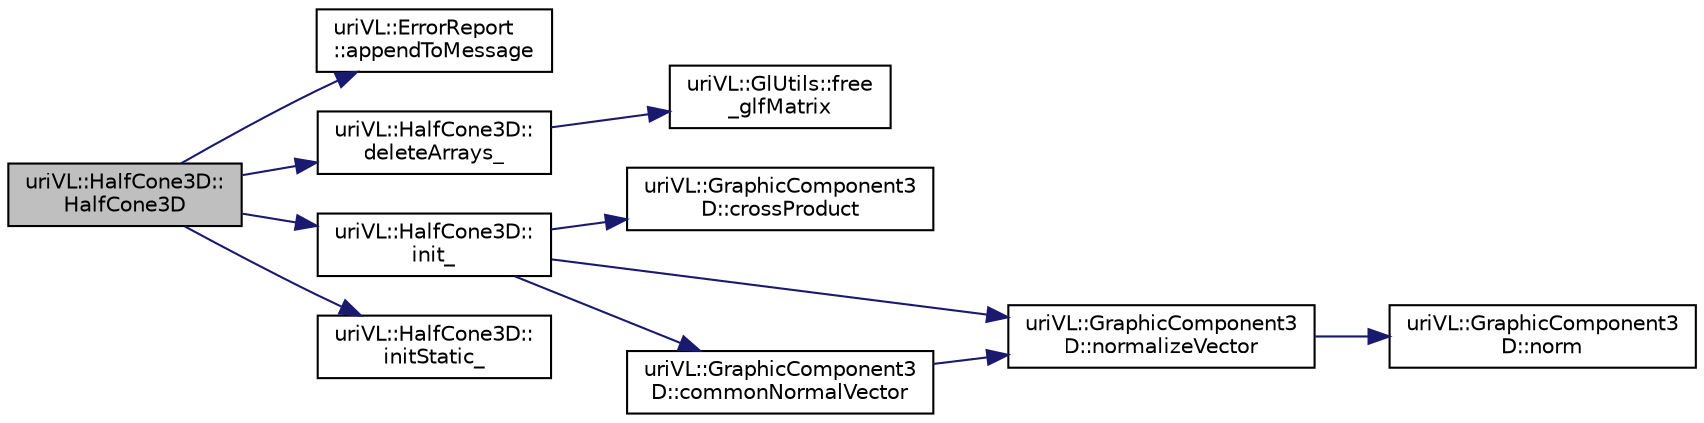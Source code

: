 digraph "uriVL::HalfCone3D::HalfCone3D"
{
  edge [fontname="Helvetica",fontsize="10",labelfontname="Helvetica",labelfontsize="10"];
  node [fontname="Helvetica",fontsize="10",shape=record];
  rankdir="LR";
  Node1 [label="uriVL::HalfCone3D::\lHalfCone3D",height=0.2,width=0.4,color="black", fillcolor="grey75", style="filled", fontcolor="black"];
  Node1 -> Node2 [color="midnightblue",fontsize="10",style="solid",fontname="Helvetica"];
  Node2 [label="uriVL::ErrorReport\l::appendToMessage",height=0.2,width=0.4,color="black", fillcolor="white", style="filled",URL="$classuriVL_1_1ErrorReport.html#a65100d12091947d1df26c38f48058569",tooltip="Appends a string to the error message. "];
  Node1 -> Node3 [color="midnightblue",fontsize="10",style="solid",fontname="Helvetica"];
  Node3 [label="uriVL::HalfCone3D::\ldeleteArrays_",height=0.2,width=0.4,color="black", fillcolor="white", style="filled",URL="$classuriVL_1_1HalfCone3D.html#a9f137312105339daf4dc0e840e5e44d7",tooltip="Delete all allocated arrays. "];
  Node3 -> Node4 [color="midnightblue",fontsize="10",style="solid",fontname="Helvetica"];
  Node4 [label="uriVL::GlUtils::free\l_glfMatrix",height=0.2,width=0.4,color="black", fillcolor="white", style="filled",URL="$classuriVL_1_1GlUtils.html#a19adc54e9b98b136b3a995faadbca6a6",tooltip="Frees the 2D array of GLfloat elements received as parameter. "];
  Node1 -> Node5 [color="midnightblue",fontsize="10",style="solid",fontname="Helvetica"];
  Node5 [label="uriVL::HalfCone3D::\linit_",height=0.2,width=0.4,color="black", fillcolor="white", style="filled",URL="$classuriVL_1_1HalfCone3D.html#ab0aa5649caa00fc56587ca4062c49a6e",tooltip="Initialize the cone. "];
  Node5 -> Node6 [color="midnightblue",fontsize="10",style="solid",fontname="Helvetica"];
  Node6 [label="uriVL::GraphicComponent3\lD::crossProduct",height=0.2,width=0.4,color="black", fillcolor="white", style="filled",URL="$classuriVL_1_1GraphicComponent3D.html#a19d8c7d7b7541e2cbc050776d19252fb"];
  Node5 -> Node7 [color="midnightblue",fontsize="10",style="solid",fontname="Helvetica"];
  Node7 [label="uriVL::GraphicComponent3\lD::normalizeVector",height=0.2,width=0.4,color="black", fillcolor="white", style="filled",URL="$classuriVL_1_1GraphicComponent3D.html#af099e3ae8ec18639dc520c69119df36b"];
  Node7 -> Node8 [color="midnightblue",fontsize="10",style="solid",fontname="Helvetica"];
  Node8 [label="uriVL::GraphicComponent3\lD::norm",height=0.2,width=0.4,color="black", fillcolor="white", style="filled",URL="$classuriVL_1_1GraphicComponent3D.html#a1ac3c968a0834a059e3df89b9fb99bea"];
  Node5 -> Node9 [color="midnightblue",fontsize="10",style="solid",fontname="Helvetica"];
  Node9 [label="uriVL::GraphicComponent3\lD::commonNormalVector",height=0.2,width=0.4,color="black", fillcolor="white", style="filled",URL="$classuriVL_1_1GraphicComponent3D.html#a7bf254f498811a614107b316c8b4e313"];
  Node9 -> Node7 [color="midnightblue",fontsize="10",style="solid",fontname="Helvetica"];
  Node1 -> Node10 [color="midnightblue",fontsize="10",style="solid",fontname="Helvetica"];
  Node10 [label="uriVL::HalfCone3D::\linitStatic_",height=0.2,width=0.4,color="black", fillcolor="white", style="filled",URL="$classuriVL_1_1HalfCone3D.html#a27eeb653295011c920241a0044ab9e7e",tooltip="Initializes the classe&#39;s static variables. "];
}
